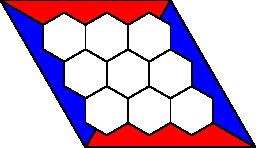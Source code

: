 /******************************************************************************
 *                                 LICENSE                                    *
 ******************************************************************************
 *  This file is part of Mathematics-and-Physics.                             *
 *                                                                            *
 *  Mathematics-and-Physics is free software: you can redistribute it and/or  *
 *  modify it under the terms of the GNU General Public License as published  *
 *  by the Free Software Foundation, either version 3 of the License, or      *
 *  (at your option) any later version.                                       *
 *                                                                            *
 *  Mathematics-and-Physics is distributed in the hope that it will be useful *
 *  but WITHOUT ANY WARRANTY; without even the implied warranty of            *
 *  MERCHANTABILITY or FITNESS FOR A PARTICULAR PURPOSE.  See the             *
 *  GNU General Public License for more details.                              *
 *                                                                            *
 *  You should have received a copy of the GNU General Public License         *
 *  along with Mathematics-and-Physics.  If not, see                          *
 *  <https://www.gnu.org/licenses/>.                                          *
 ******************************************************************************/

/*  Size of the figure.                                                       */
size(128);

/*  The value 2*pi / 6.                                                       */
real TWO_PI_BY_SIX = 1.0471975511965976;

/*  The angle made with the x axis and the first point.                       */
real theta = pi / 6.0;

/*  Function for drawing a hexagon.                                           */
void draw_hex(pair Center, real radius)
{
    /*  Pairs for the hexagon.                                                */
    pair[] V;

    /*  Variable for indexing.                                                */
    int n;

    /*  Path for the hexagon.                                                 */
    path g;

    /*  Compute the points for the hexagon.                                   */
    for (n = 0; n < 6; ++n)
        V[n] = Center + scale(radius)*expi(TWO_PI_BY_SIX*n + theta);

    /*  Start the path.                                                       */
    g = V[0] -- V[1];

    /*  Construct the path.                                                   */
    for (n = 1; n < 6; ++n)
        g = g -- V[n];

    /*  Finish the cycle.                                                     */
    g = g -- cycle;

    /*  Draw the hexagon.                                                     */
    filldraw(g, white, black);
}
/*  End of draw_hex.                                                          */

/*  Variables for indexing.                                                   */
int m, n;

/*  Size of the grid (it will be N hexes wide and N hexes diagonal.           */
int N = 3;

/*  Radii of the hexagons.                                                    */
real r = 1.0;

/*  Width of the hexagon.                                                     */
real outter_width = r*cos(theta);

/*  Transform for shifting later.                                             */
transform T;

/*  Shift factors used to tile the plane with hexagons.                       */
pair dx = (2.0*outter_width, 0.0);
pair ds = scale(2.0*outter_width)*expi(0.6666667*pi);

/*  Pair for the origin.                                                      */
pair O = (0.0, 0.0);

/*  Pairs for drawing the background colors.                                  */
pair mid = shift(scale(0.5*N)*ds)*O;
pair A0 = O - ds - dx;
pair B0 = A0 + scale(N+1.0)*ds;
pair C0 = B0 + scale(N+1.0)*dx;
pair D0 = A0 + scale(N+1.0)*dx;

pair A1 = O;
pair B1 = shift(scale(N-1)*ds)*O;
pair C1 = shift(scale(N-1)*(dx+ds))*O;
pair D1 = shift(scale(N-1)*dx)*O;

/*  Draw in background colors for the edge of the board.                      */
filldraw(A0 -- A1 -- B1 -- B0 -- cycle, blue);
filldraw(A0 -- A1 -- D1 -- D0 -- cycle, red);
filldraw(D0 -- D1 -- C1 -- C0 -- cycle, blue);
filldraw(B0 -- B1 -- C1 -- C0 -- cycle, red);


/*  Draw the hex board.                                                       */
for (m = 0; m < N; ++m)
{
    for (n = 0; n < N; ++n)
    {
        /*  Compute the current shift factor.                                 */
        T = shift(scale(m)*dx + scale(n)*ds);

        /*  Draw the current hexagon.                                         */
        draw_hex(T*O, r);
    }
}

